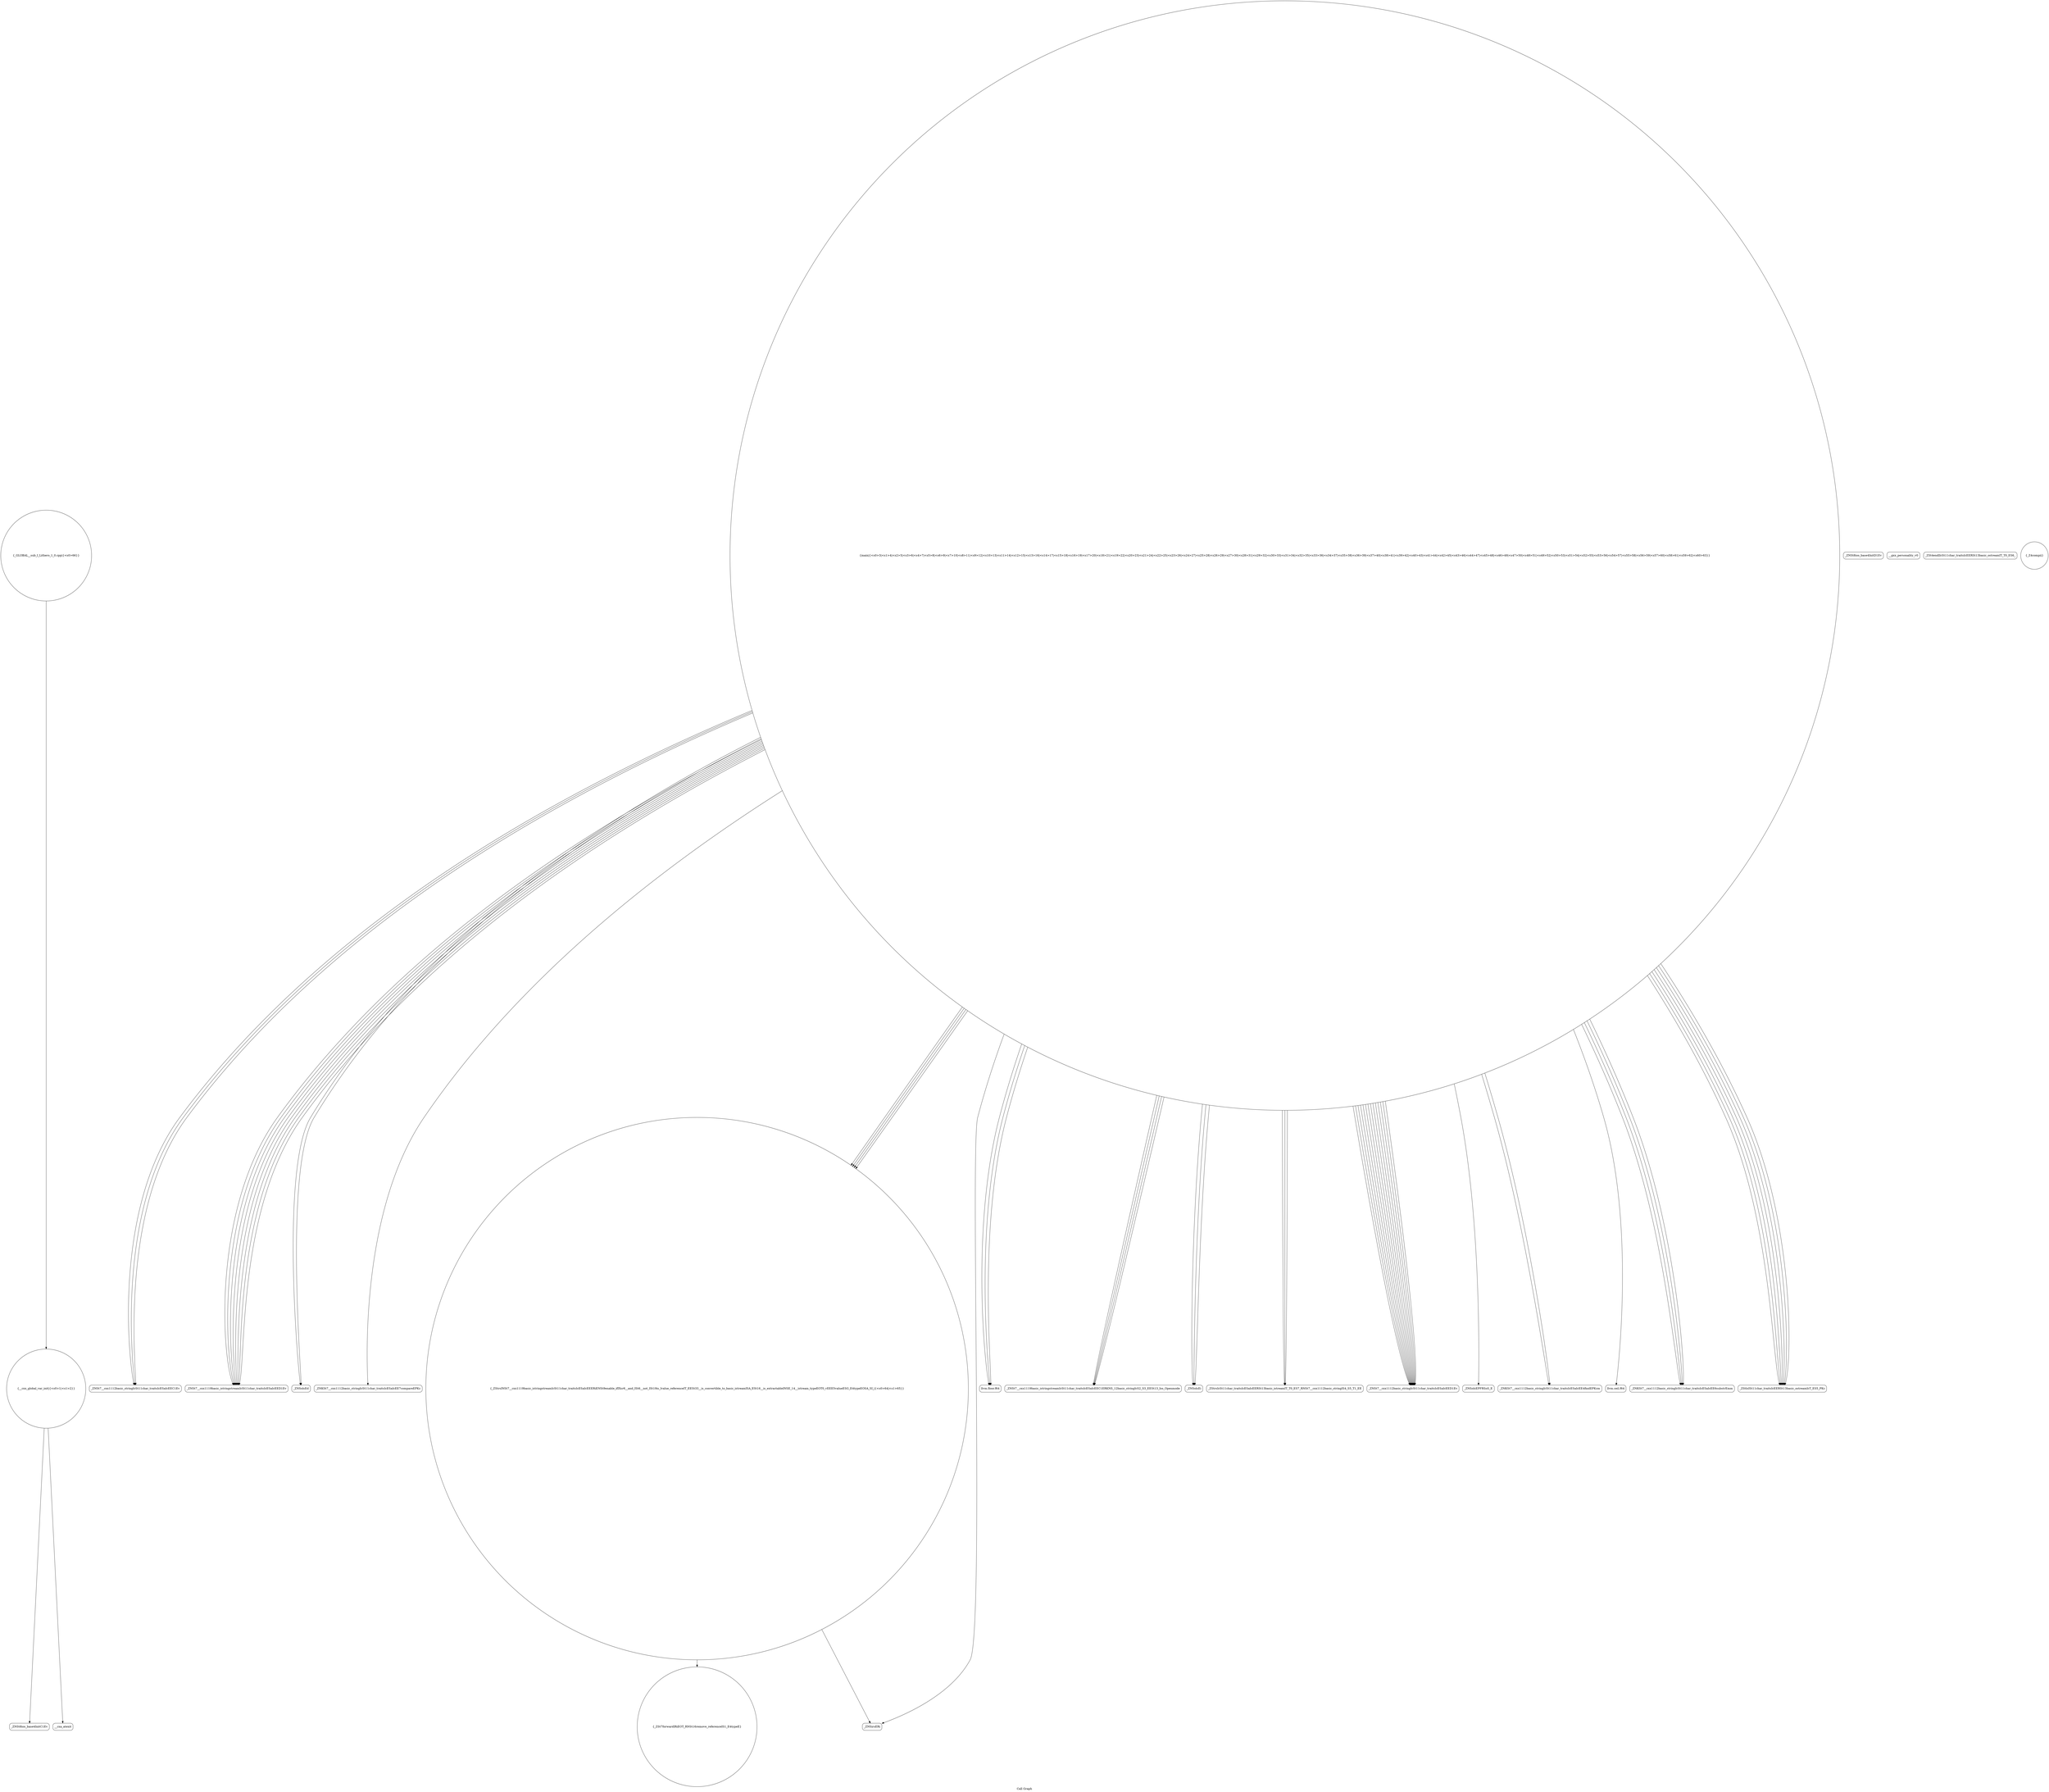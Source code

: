 digraph "Call Graph" {
	label="Call Graph";

	Node0x55f31768a5c0 [shape=record,shape=circle,label="{__cxx_global_var_init|{<s0>1|<s1>2}}"];
	Node0x55f31768a5c0:s0 -> Node0x55f31768a640[color=black];
	Node0x55f31768a5c0:s1 -> Node0x55f3176eeda0[color=black];
	Node0x55f3176eefa0 [shape=record,shape=Mrecord,label="{_ZNSt7__cxx1112basic_stringIcSt11char_traitsIcESaIcEEC1Ev}"];
	Node0x55f3176ef320 [shape=record,shape=Mrecord,label="{_ZNSt7__cxx1119basic_istringstreamIcSt11char_traitsIcESaIcEED1Ev}"];
	Node0x55f3176ef6a0 [shape=record,shape=Mrecord,label="{_ZNSolsEd}"];
	Node0x55f3176eed20 [shape=record,shape=Mrecord,label="{_ZNSt8ios_base4InitD1Ev}"];
	Node0x55f3176ef0a0 [shape=record,shape=Mrecord,label="{__gxx_personality_v0}"];
	Node0x55f3176ef420 [shape=record,shape=Mrecord,label="{_ZNKSt7__cxx1112basic_stringIcSt11char_traitsIcESaIcEE7compareEPKc}"];
	Node0x55f3176ef7a0 [shape=record,shape=Mrecord,label="{_ZSt4endlIcSt11char_traitsIcEERSt13basic_ostreamIT_T0_ES6_}"];
	Node0x55f3176eee20 [shape=record,shape=circle,label="{_Z4compii}"];
	Node0x55f3176ef1a0 [shape=record,shape=circle,label="{_ZStrsINSt7__cxx1119basic_istringstreamIcSt11char_traitsIcESaIcEEERiENSt9enable_ifIXsr6__and_ISt6__not_ISt19is_lvalue_referenceIT_EESt33__is_convertible_to_basic_istreamISA_ESt16__is_extractableINSE_14__istream_typeEOT0_vEEE5valueESG_E4typeEOSA_SI_|{<s0>64|<s1>65}}"];
	Node0x55f3176ef1a0:s0 -> Node0x55f3176ef820[color=black];
	Node0x55f3176ef1a0:s1 -> Node0x55f3176eef20[color=black];
	Node0x55f3176ef520 [shape=record,shape=Mrecord,label="{llvm.floor.f64}"];
	Node0x55f3176ef8a0 [shape=record,shape=circle,label="{_GLOBAL__sub_I_Lithero_1_0.cpp|{<s0>66}}"];
	Node0x55f3176ef8a0:s0 -> Node0x55f31768a5c0[color=black];
	Node0x55f3176eef20 [shape=record,shape=Mrecord,label="{_ZNSirsERi}"];
	Node0x55f3176ef2a0 [shape=record,shape=Mrecord,label="{_ZNSt7__cxx1119basic_istringstreamIcSt11char_traitsIcESaIcEEC1ERKNS_12basic_stringIcS2_S3_EESt13_Ios_Openmode}"];
	Node0x55f3176ef620 [shape=record,shape=Mrecord,label="{_ZNSolsEi}"];
	Node0x55f31768a640 [shape=record,shape=Mrecord,label="{_ZNSt8ios_base4InitC1Ev}"];
	Node0x55f3176ef020 [shape=record,shape=Mrecord,label="{_ZStrsIcSt11char_traitsIcESaIcEERSt13basic_istreamIT_T0_ES7_RNSt7__cxx1112basic_stringIS4_S5_T1_EE}"];
	Node0x55f3176ef3a0 [shape=record,shape=Mrecord,label="{_ZNSt7__cxx1112basic_stringIcSt11char_traitsIcESaIcEED1Ev}"];
	Node0x55f3176ef720 [shape=record,shape=Mrecord,label="{_ZNSolsEPFRSoS_E}"];
	Node0x55f3176eeda0 [shape=record,shape=Mrecord,label="{__cxa_atexit}"];
	Node0x55f3176ef120 [shape=record,shape=Mrecord,label="{_ZNKSt7__cxx1112basic_stringIcSt11char_traitsIcESaIcEE4findEPKcm}"];
	Node0x55f3176ef4a0 [shape=record,shape=Mrecord,label="{llvm.ceil.f64}"];
	Node0x55f3176ef820 [shape=record,shape=circle,label="{_ZSt7forwardIRiEOT_RNSt16remove_referenceIS1_E4typeE}"];
	Node0x55f3176eeea0 [shape=record,shape=circle,label="{main|{<s0>3|<s1>4|<s2>5|<s3>6|<s4>7|<s5>8|<s6>9|<s7>10|<s8>11|<s9>12|<s10>13|<s11>14|<s12>15|<s13>16|<s14>17|<s15>18|<s16>19|<s17>20|<s18>21|<s19>22|<s20>23|<s21>24|<s22>25|<s23>26|<s24>27|<s25>28|<s26>29|<s27>30|<s28>31|<s29>32|<s30>33|<s31>34|<s32>35|<s33>36|<s34>37|<s35>38|<s36>39|<s37>40|<s38>41|<s39>42|<s40>43|<s41>44|<s42>45|<s43>46|<s44>47|<s45>48|<s46>49|<s47>50|<s48>51|<s49>52|<s50>53|<s51>54|<s52>55|<s53>56|<s54>57|<s55>58|<s56>59|<s57>60|<s58>61|<s59>62|<s60>63}}"];
	Node0x55f3176eeea0:s0 -> Node0x55f3176eef20[color=black];
	Node0x55f3176eeea0:s1 -> Node0x55f3176eefa0[color=black];
	Node0x55f3176eeea0:s2 -> Node0x55f3176eefa0[color=black];
	Node0x55f3176eeea0:s3 -> Node0x55f3176eefa0[color=black];
	Node0x55f3176eeea0:s4 -> Node0x55f3176ef020[color=black];
	Node0x55f3176eeea0:s5 -> Node0x55f3176ef020[color=black];
	Node0x55f3176eeea0:s6 -> Node0x55f3176ef020[color=black];
	Node0x55f3176eeea0:s7 -> Node0x55f3176ef120[color=black];
	Node0x55f3176eeea0:s8 -> Node0x55f3176ef120[color=black];
	Node0x55f3176eeea0:s9 -> Node0x55f3176ef220[color=black];
	Node0x55f3176eeea0:s10 -> Node0x55f3176ef2a0[color=black];
	Node0x55f3176eeea0:s11 -> Node0x55f3176ef1a0[color=black];
	Node0x55f3176eeea0:s12 -> Node0x55f3176ef320[color=black];
	Node0x55f3176eeea0:s13 -> Node0x55f3176ef3a0[color=black];
	Node0x55f3176eeea0:s14 -> Node0x55f3176ef220[color=black];
	Node0x55f3176eeea0:s15 -> Node0x55f3176ef2a0[color=black];
	Node0x55f3176eeea0:s16 -> Node0x55f3176ef1a0[color=black];
	Node0x55f3176eeea0:s17 -> Node0x55f3176ef320[color=black];
	Node0x55f3176eeea0:s18 -> Node0x55f3176ef3a0[color=black];
	Node0x55f3176eeea0:s19 -> Node0x55f3176ef220[color=black];
	Node0x55f3176eeea0:s20 -> Node0x55f3176ef2a0[color=black];
	Node0x55f3176eeea0:s21 -> Node0x55f3176ef1a0[color=black];
	Node0x55f3176eeea0:s22 -> Node0x55f3176ef320[color=black];
	Node0x55f3176eeea0:s23 -> Node0x55f3176ef3a0[color=black];
	Node0x55f3176eeea0:s24 -> Node0x55f3176ef220[color=black];
	Node0x55f3176eeea0:s25 -> Node0x55f3176ef2a0[color=black];
	Node0x55f3176eeea0:s26 -> Node0x55f3176ef1a0[color=black];
	Node0x55f3176eeea0:s27 -> Node0x55f3176ef320[color=black];
	Node0x55f3176eeea0:s28 -> Node0x55f3176ef3a0[color=black];
	Node0x55f3176eeea0:s29 -> Node0x55f3176ef420[color=black];
	Node0x55f3176eeea0:s30 -> Node0x55f3176ef320[color=black];
	Node0x55f3176eeea0:s31 -> Node0x55f3176ef3a0[color=black];
	Node0x55f3176eeea0:s32 -> Node0x55f3176ef320[color=black];
	Node0x55f3176eeea0:s33 -> Node0x55f3176ef3a0[color=black];
	Node0x55f3176eeea0:s34 -> Node0x55f3176ef320[color=black];
	Node0x55f3176eeea0:s35 -> Node0x55f3176ef3a0[color=black];
	Node0x55f3176eeea0:s36 -> Node0x55f3176ef320[color=black];
	Node0x55f3176eeea0:s37 -> Node0x55f3176ef3a0[color=black];
	Node0x55f3176eeea0:s38 -> Node0x55f3176ef4a0[color=black];
	Node0x55f3176eeea0:s39 -> Node0x55f3176ef520[color=black];
	Node0x55f3176eeea0:s40 -> Node0x55f3176ef520[color=black];
	Node0x55f3176eeea0:s41 -> Node0x55f3176ef520[color=black];
	Node0x55f3176eeea0:s42 -> Node0x55f3176ef5a0[color=black];
	Node0x55f3176eeea0:s43 -> Node0x55f3176ef620[color=black];
	Node0x55f3176eeea0:s44 -> Node0x55f3176ef5a0[color=black];
	Node0x55f3176eeea0:s45 -> Node0x55f3176ef620[color=black];
	Node0x55f3176eeea0:s46 -> Node0x55f3176ef5a0[color=black];
	Node0x55f3176eeea0:s47 -> Node0x55f3176ef6a0[color=black];
	Node0x55f3176eeea0:s48 -> Node0x55f3176ef5a0[color=black];
	Node0x55f3176eeea0:s49 -> Node0x55f3176ef5a0[color=black];
	Node0x55f3176eeea0:s50 -> Node0x55f3176ef620[color=black];
	Node0x55f3176eeea0:s51 -> Node0x55f3176ef5a0[color=black];
	Node0x55f3176eeea0:s52 -> Node0x55f3176ef6a0[color=black];
	Node0x55f3176eeea0:s53 -> Node0x55f3176ef5a0[color=black];
	Node0x55f3176eeea0:s54 -> Node0x55f3176ef720[color=black];
	Node0x55f3176eeea0:s55 -> Node0x55f3176ef3a0[color=black];
	Node0x55f3176eeea0:s56 -> Node0x55f3176ef3a0[color=black];
	Node0x55f3176eeea0:s57 -> Node0x55f3176ef3a0[color=black];
	Node0x55f3176eeea0:s58 -> Node0x55f3176ef3a0[color=black];
	Node0x55f3176eeea0:s59 -> Node0x55f3176ef3a0[color=black];
	Node0x55f3176eeea0:s60 -> Node0x55f3176ef3a0[color=black];
	Node0x55f3176ef220 [shape=record,shape=Mrecord,label="{_ZNKSt7__cxx1112basic_stringIcSt11char_traitsIcESaIcEE6substrEmm}"];
	Node0x55f3176ef5a0 [shape=record,shape=Mrecord,label="{_ZStlsISt11char_traitsIcEERSt13basic_ostreamIcT_ES5_PKc}"];
}
